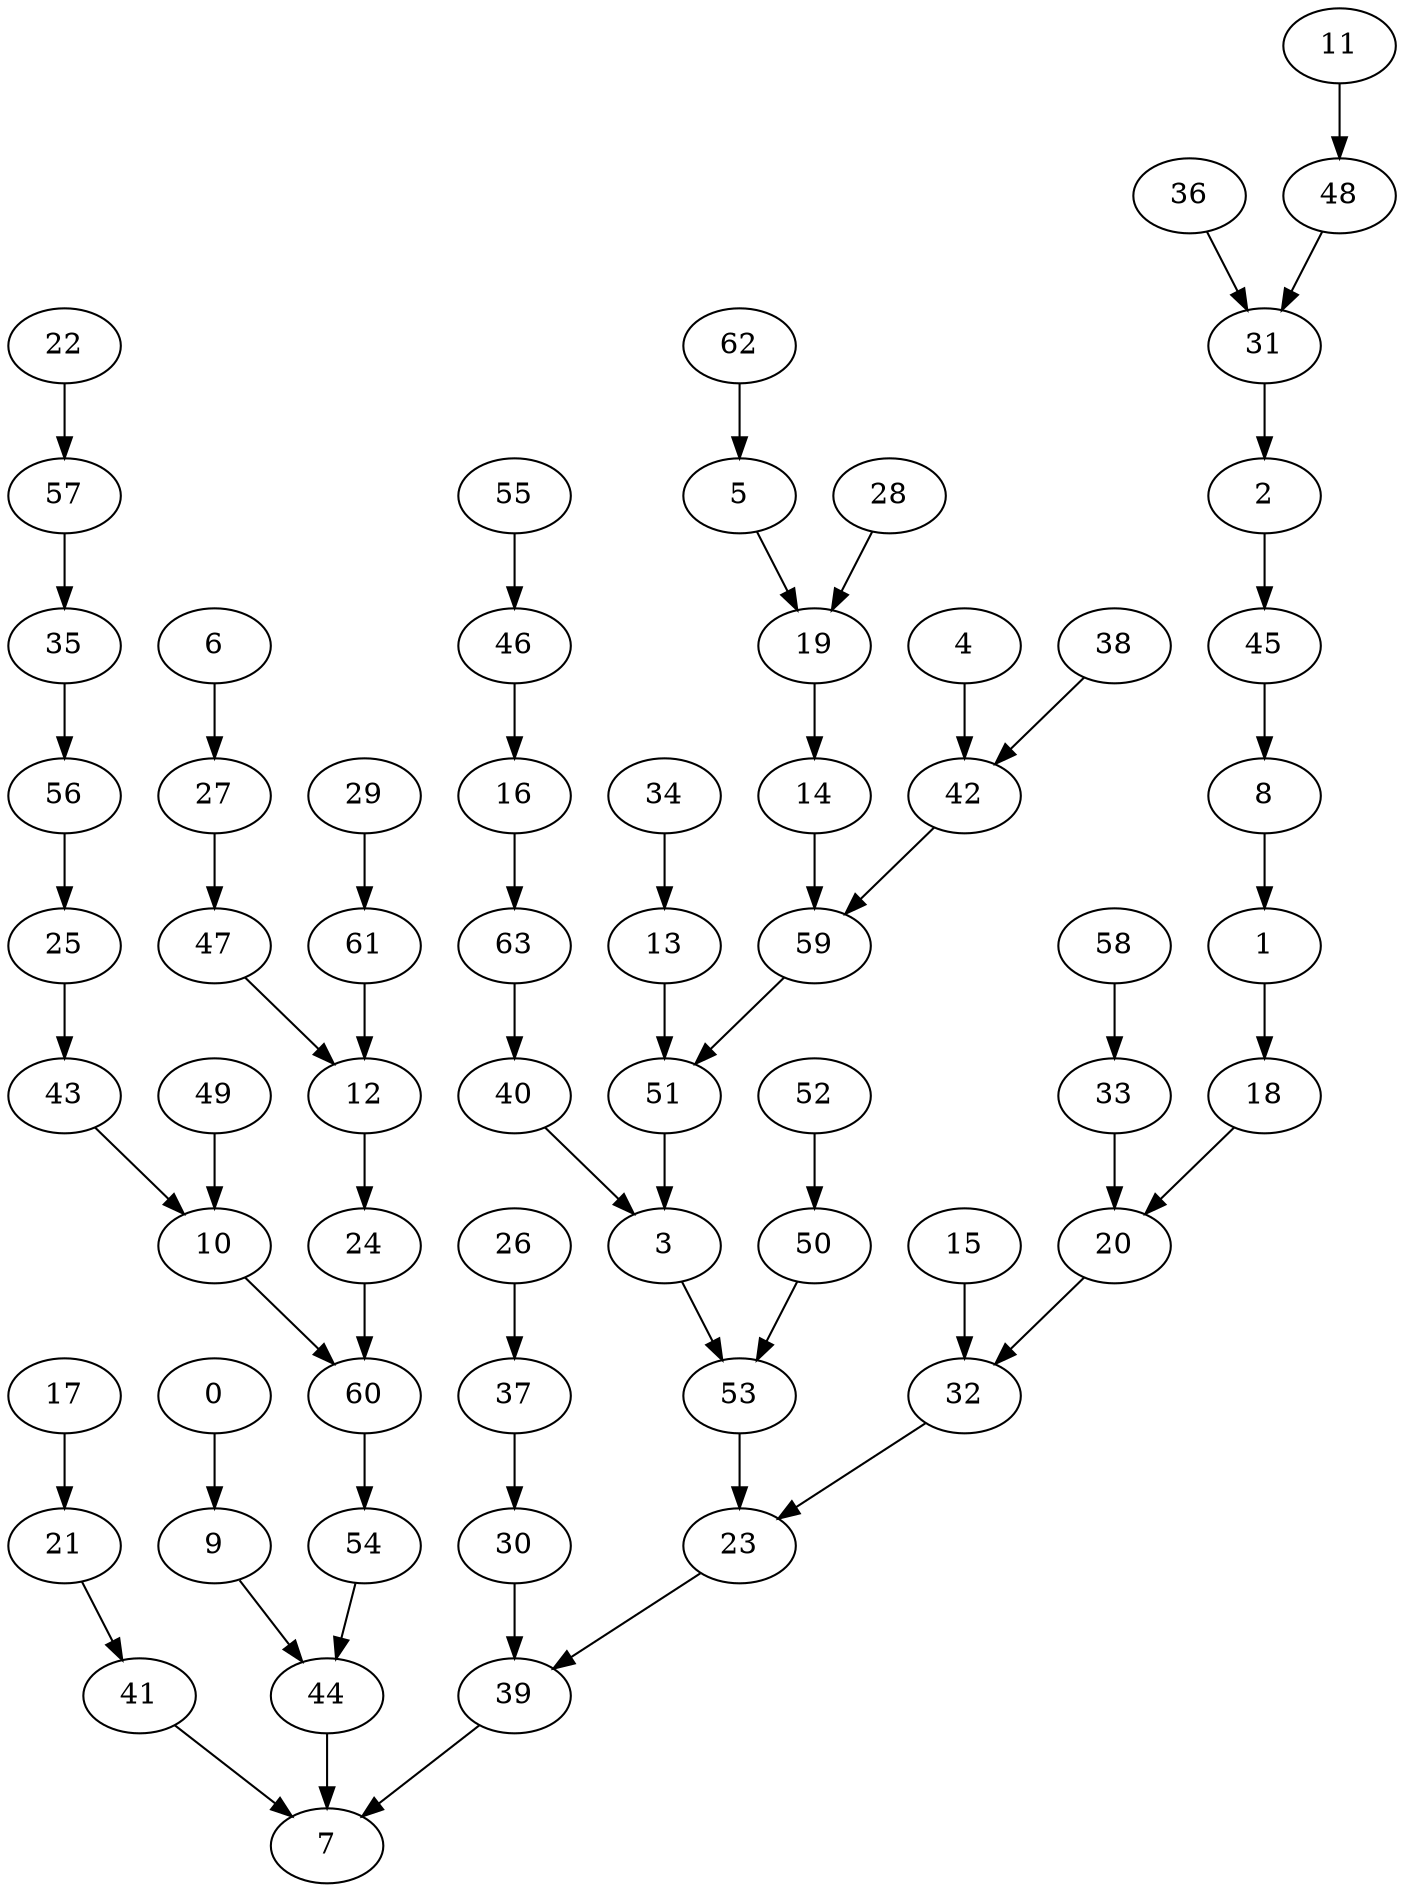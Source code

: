 strict digraph "" {
	1 -> 18;
	8 -> 1;
	2 -> 45;
	31 -> 2;
	3 -> 53;
	40 -> 3;
	51 -> 3;
	5 -> 19;
	62 -> 5;
	39 -> 7;
	41 -> 7;
	44 -> 7;
	45 -> 8;
	9 -> 44;
	0 -> 9;
	10 -> 60;
	43 -> 10;
	49 -> 10;
	12 -> 24;
	47 -> 12;
	61 -> 12;
	13 -> 51;
	34 -> 13;
	14 -> 59;
	19 -> 14;
	16 -> 63;
	46 -> 16;
	18 -> 20;
	28 -> 19;
	20 -> 32;
	33 -> 20;
	21 -> 41;
	17 -> 21;
	23 -> 39;
	32 -> 23;
	53 -> 23;
	24 -> 60;
	25 -> 43;
	56 -> 25;
	27 -> 47;
	6 -> 27;
	30 -> 39;
	37 -> 30;
	36 -> 31;
	48 -> 31;
	15 -> 32;
	58 -> 33;
	35 -> 56;
	57 -> 35;
	26 -> 37;
	63 -> 40;
	42 -> 59;
	4 -> 42;
	38 -> 42;
	54 -> 44;
	55 -> 46;
	11 -> 48;
	50 -> 53;
	52 -> 50;
	59 -> 51;
	60 -> 54;
	22 -> 57;
	29 -> 61;
}
